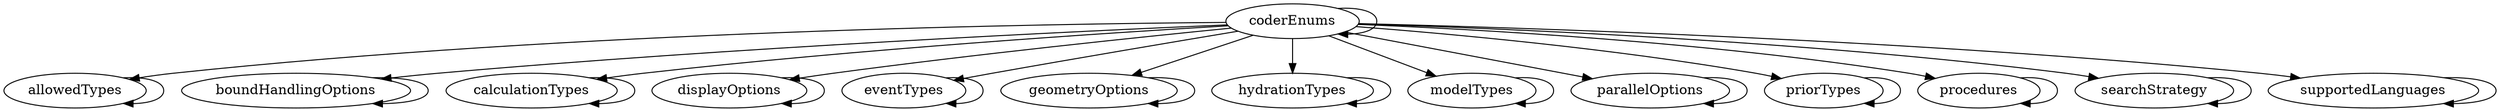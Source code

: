 /* Created by mdot for Matlab */
digraph m2html {
  allowedTypes -> allowedTypes;
  boundHandlingOptions -> boundHandlingOptions;
  calculationTypes -> calculationTypes;
  coderEnums -> allowedTypes;
  coderEnums -> boundHandlingOptions;
  coderEnums -> calculationTypes;
  coderEnums -> coderEnums;
  coderEnums -> displayOptions;
  coderEnums -> eventTypes;
  coderEnums -> geometryOptions;
  coderEnums -> hydrationTypes;
  coderEnums -> modelTypes;
  coderEnums -> parallelOptions;
  coderEnums -> priorTypes;
  coderEnums -> procedures;
  coderEnums -> searchStrategy;
  coderEnums -> supportedLanguages;
  displayOptions -> displayOptions;
  eventTypes -> eventTypes;
  geometryOptions -> geometryOptions;
  hydrationTypes -> hydrationTypes;
  modelTypes -> modelTypes;
  parallelOptions -> parallelOptions;
  priorTypes -> priorTypes;
  procedures -> procedures;
  searchStrategy -> searchStrategy;
  supportedLanguages -> supportedLanguages;

  allowedTypes [URL="allowedTypes.html"];
  boundHandlingOptions [URL="boundHandlingOptions.html"];
  calculationTypes [URL="calculationTypes.html"];
  coderEnums [URL="coderEnums.html"];
  displayOptions [URL="displayOptions.html"];
  eventTypes [URL="eventTypes.html"];
  geometryOptions [URL="geometryOptions.html"];
  hydrationTypes [URL="hydrationTypes.html"];
  modelTypes [URL="modelTypes.html"];
  parallelOptions [URL="parallelOptions.html"];
  priorTypes [URL="priorTypes.html"];
  procedures [URL="procedures.html"];
  searchStrategy [URL="searchStrategy.html"];
  supportedLanguages [URL="supportedLanguages.html"];
}